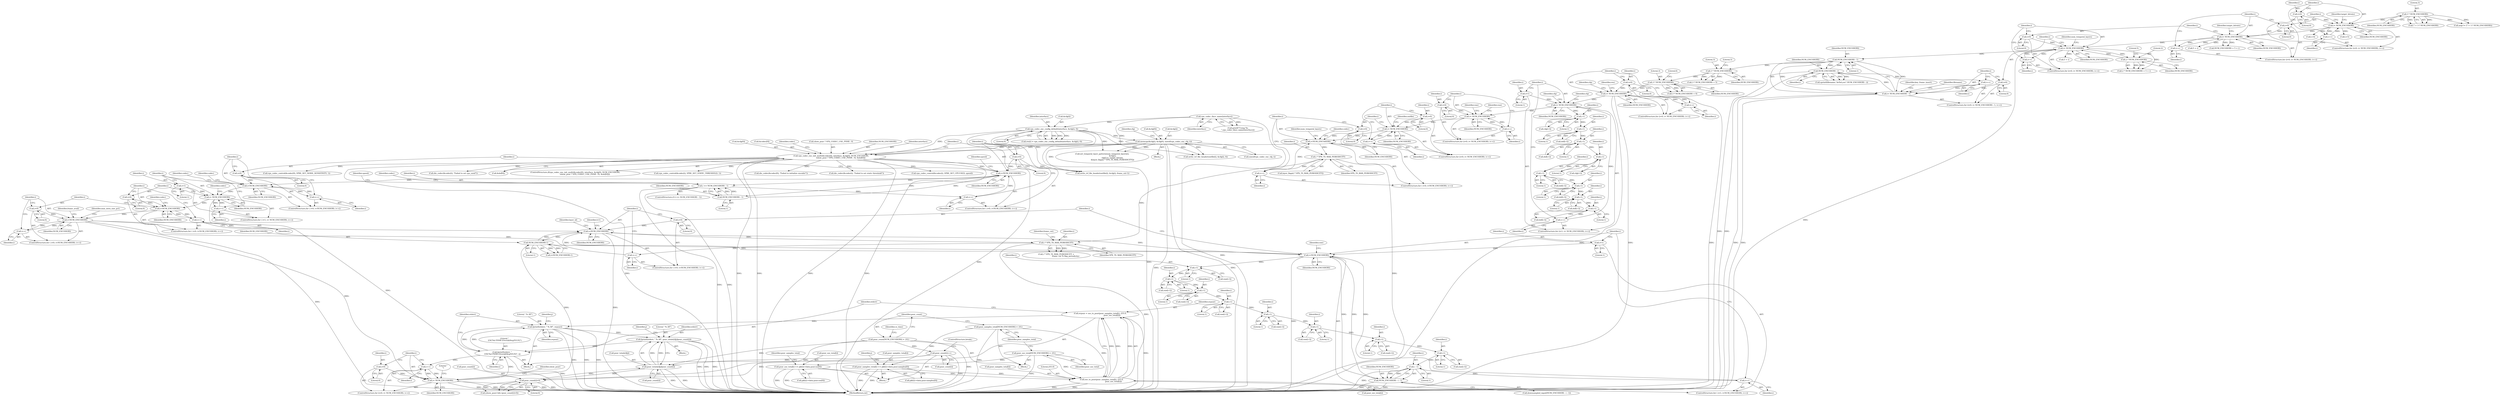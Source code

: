 digraph "0_Android_5a9753fca56f0eeb9f61e342b2fccffc364f9426_22@API" {
"1001655" [label="(Call,fprintf(stderr, \" %.3lf\", ovpsnr))"];
"1001651" [label="(Call,fprintf(stderr, \"\n ENC%d PSNR (Overall/Avg/Y/U/V)\", i))"];
"1001655" [label="(Call,fprintf(stderr, \" %.3lf\", ovpsnr))"];
"1001641" [label="(Call,ovpsnr = sse_to_psnr(psnr_samples_total[i], 255.0,\n                                        psnr_sse_total[i]))"];
"1001643" [label="(Call,sse_to_psnr(psnr_samples_total[i], 255.0,\n                                        psnr_sse_total[i]))"];
"1001533" [label="(Call,psnr_samples_total[i] += pkt[i]->data.psnr.samples[0])"];
"1000196" [label="(Call,psnr_samples_total[NUM_ENCODERS] = {0})"];
"1000193" [label="(Call,psnr_sse_total[NUM_ENCODERS] = {0})"];
"1001518" [label="(Call,psnr_sse_total[i] += pkt[i]->data.psnr.sse[0])"];
"1001669" [label="(Call,fprintf(stderr, \" %.3lf\", psnr_totals[i][j]/psnr_count[i]))"];
"1001672" [label="(Call,psnr_totals[i][j]/psnr_count[i])"];
"1001633" [label="(Call,psnr_count[i]>0)"];
"1001558" [label="(Call,psnr_count[i]++)"];
"1000201" [label="(Call,psnr_count[NUM_ENCODERS] = {0})"];
"1001624" [label="(Call,i< NUM_ENCODERS)"];
"1001621" [label="(Call,i=0)"];
"1001627" [label="(Call,i++)"];
"1001066" [label="(Call,i<NUM_ENCODERS)"];
"1001063" [label="(Call,i=0)"];
"1001069" [label="(Call,i++)"];
"1001042" [label="(Call,i<NUM_ENCODERS)"];
"1001039" [label="(Call,i=0)"];
"1001045" [label="(Call,i++)"];
"1001018" [label="(Call,i< NUM_ENCODERS)"];
"1001015" [label="(Call,i=1)"];
"1001021" [label="(Call,i++)"];
"1000980" [label="(Call,i<NUM_ENCODERS)"];
"1000983" [label="(Call,i++)"];
"1000977" [label="(Call,i=0)"];
"1000941" [label="(Call,i<NUM_ENCODERS)"];
"1000938" [label="(Call,i=0)"];
"1000944" [label="(Call,i++)"];
"1000953" [label="(Call,i == NUM_ENCODERS - 1)"];
"1000955" [label="(Call,NUM_ENCODERS - 1)"];
"1000912" [label="(Call,vpx_codec_enc_init_multi(&codec[0], interface, &cfg[0], NUM_ENCODERS,\n                                 (show_psnr ? VPX_CODEC_USE_PSNR : 0), &dsf[0]))"];
"1000238" [label="(Call,vpx_codec_iface_name(interface))"];
"1000474" [label="(Call,vpx_codec_enc_config_default(interface, &cfg[i], 0))"];
"1000643" [label="(Call,memcpy(&cfg[i], &cfg[0], sizeof(vpx_codec_enc_cfg_t)))"];
"1000886" [label="(Call,i<NUM_ENCODERS)"];
"1000883" [label="(Call,i=0)"];
"1000889" [label="(Call,i++)"];
"1000908" [label="(Call,i * VPX_TS_MAX_PERIODICITY)"];
"1000864" [label="(Call,i< NUM_ENCODERS)"];
"1000867" [label="(Call,i++)"];
"1000861" [label="(Call,i=0)"];
"1000803" [label="(Call,i< NUM_ENCODERS)"];
"1000806" [label="(Call,i++)"];
"1000800" [label="(Call,i=0)"];
"1000637" [label="(Call,i< NUM_ENCODERS)"];
"1000640" [label="(Call,i++)"];
"1000746" [label="(Call,i-1)"];
"1000731" [label="(Call,i-1)"];
"1000715" [label="(Call,i-1)"];
"1000707" [label="(Call,i-1)"];
"1000700" [label="(Call,i-1)"];
"1000687" [label="(Call,i-1)"];
"1000679" [label="(Call,i-1)"];
"1000672" [label="(Call,i-1)"];
"1000634" [label="(Call,i=1)"];
"1000464" [label="(Call,i< NUM_ENCODERS)"];
"1000467" [label="(Call,i++)"];
"1000461" [label="(Call,i=0)"];
"1000454" [label="(Call,3 * NUM_ENCODERS)"];
"1000442" [label="(Call,3 * NUM_ENCODERS)"];
"1000411" [label="(Call,NUM_ENCODERS - 1)"];
"1000368" [label="(Call,i< NUM_ENCODERS)"];
"1000365" [label="(Call,i=0)"];
"1000371" [label="(Call,i++)"];
"1000382" [label="(Call,2 * NUM_ENCODERS)"];
"1000344" [label="(Call,i< NUM_ENCODERS)"];
"1000347" [label="(Call,i++)"];
"1000341" [label="(Call,i=0)"];
"1000302" [label="(Call,i< NUM_ENCODERS)"];
"1000305" [label="(Call,i++)"];
"1000299" [label="(Call,i=0)"];
"1000228" [label="(Call,3 * NUM_ENCODERS)"];
"1000422" [label="(Call,NUM_ENCODERS - i)"];
"1000409" [label="(Call,i< NUM_ENCODERS - 1)"];
"1000406" [label="(Call,i=0)"];
"1000414" [label="(Call,i++)"];
"1001442" [label="(Call,NUM_ENCODERS-1)"];
"1001309" [label="(Call,i<NUM_ENCODERS)"];
"1001312" [label="(Call,i++)"];
"1001347" [label="(Call,i * VPX_TS_MAX_PERIODICITY)"];
"1001306" [label="(Call,i=0)"];
"1001137" [label="(Call,i<NUM_ENCODERS)"];
"1001134" [label="(Call,i=1)"];
"1001140" [label="(Call,i++)"];
"1001298" [label="(Call,i - 1)"];
"1001208" [label="(Call,i-1)"];
"1001201" [label="(Call,i-1)"];
"1001193" [label="(Call,i-1)"];
"1001184" [label="(Call,i-1)"];
"1001175" [label="(Call,i-1)"];
"1001166" [label="(Call,i-1)"];
"1001157" [label="(Call,i-1)"];
"1001148" [label="(Call,i-1)"];
"1001296" [label="(Call,NUM_ENCODERS - i - 1)"];
"1000981" [label="(Identifier,i)"];
"1000422" [label="(Call,NUM_ENCODERS - i)"];
"1000681" [label="(Literal,1)"];
"1000455" [label="(Literal,3)"];
"1001014" [label="(ControlStructure,for ( i=1; i< NUM_ENCODERS; i++))"];
"1000868" [label="(Identifier,i)"];
"1000688" [label="(Identifier,i)"];
"1001658" [label="(Identifier,ovpsnr)"];
"1001167" [label="(Identifier,i)"];
"1001522" [label="(Call,pkt[i]->data.psnr.sse[0])"];
"1000746" [label="(Call,i-1)"];
"1001627" [label="(Call,i++)"];
"1000642" [label="(Block,)"];
"1001039" [label="(Call,i=0)"];
"1001155" [label="(Call,raw[i-1])"];
"1000867" [label="(Call,i++)"];
"1001195" [label="(Literal,1)"];
"1000917" [label="(Identifier,interface)"];
"1001146" [label="(Call,raw[i-1])"];
"1000462" [label="(Identifier,i)"];
"1001105" [label="(Identifier,frame_avail)"];
"1001655" [label="(Call,fprintf(stderr, \" %.3lf\", ovpsnr))"];
"1000862" [label="(Identifier,i)"];
"1001731" [label="(MethodReturn,int)"];
"1000376" [label="(Identifier,num_temporal_layers)"];
"1000464" [label="(Call,i< NUM_ENCODERS)"];
"1001208" [label="(Call,i-1)"];
"1000415" [label="(Identifier,i)"];
"1001535" [label="(Identifier,psnr_samples_total)"];
"1000713" [label="(Call,dsf[i-1])"];
"1000888" [label="(Identifier,NUM_ENCODERS)"];
"1001444" [label="(Literal,1)"];
"1001069" [label="(Call,i++)"];
"1000687" [label="(Call,i-1)"];
"1001312" [label="(Call,i++)"];
"1001166" [label="(Call,i-1)"];
"1001028" [label="(Identifier,codec)"];
"1001138" [label="(Identifier,i)"];
"1000944" [label="(Call,i++)"];
"1000983" [label="(Call,i++)"];
"1000918" [label="(Call,&cfg[0])"];
"1000369" [label="(Identifier,i)"];
"1001148" [label="(Call,i-1)"];
"1001389" [label="(Identifier,tv1)"];
"1000931" [label="(Call,die_codec(&codec[0], \"Failed to initialize encoder\"))"];
"1000301" [label="(Literal,0)"];
"1000913" [label="(Call,&codec[0])"];
"1001074" [label="(Identifier,max_intra_size_pct)"];
"1001670" [label="(Identifier,stderr)"];
"1001016" [label="(Identifier,i)"];
"1000984" [label="(Identifier,i)"];
"1000715" [label="(Call,i-1)"];
"1001644" [label="(Call,psnr_samples_total[i])"];
"1000886" [label="(Call,i<NUM_ENCODERS)"];
"1001185" [label="(Identifier,i)"];
"1000411" [label="(Call,NUM_ENCODERS - 1)"];
"1000340" [label="(ControlStructure,for (i=0; i< NUM_ENCODERS; i++))"];
"1000638" [label="(Identifier,i)"];
"1000419" [label="(Call,sprintf(filename,\"ds%d.yuv\",NUM_ENCODERS - i))"];
"1001625" [label="(Identifier,i)"];
"1000639" [label="(Identifier,NUM_ENCODERS)"];
"1000731" [label="(Call,i-1)"];
"1000454" [label="(Call,3 * NUM_ENCODERS)"];
"1000802" [label="(Literal,0)"];
"1001062" [label="(ControlStructure,for ( i=0; i<NUM_ENCODERS; i++))"];
"1001673" [label="(Call,psnr_totals[i][j])"];
"1000197" [label="(Identifier,psnr_samples_total)"];
"1000474" [label="(Call,vpx_codec_enc_config_default(interface, &cfg[i], 0))"];
"1000937" [label="(ControlStructure,for ( i=0; i<NUM_ENCODERS; i++))"];
"1001305" [label="(ControlStructure,for ( i=0; i<NUM_ENCODERS; i++))"];
"1000942" [label="(Identifier,i)"];
"1000994" [label="(Call,die_codec(&codec[i], \"Failed to set static threshold\"))"];
"1000635" [label="(Identifier,i)"];
"1000230" [label="(Identifier,NUM_ENCODERS)"];
"1000689" [label="(Literal,1)"];
"1000637" [label="(Call,i< NUM_ENCODERS)"];
"1000865" [label="(Identifier,i)"];
"1001672" [label="(Call,psnr_totals[i][j]/psnr_count[i])"];
"1000359" [label="(Call,5 + i)"];
"1001562" [label="(ControlStructure,break;)"];
"1000453" [label="(Call,3 * NUM_ENCODERS + 6)"];
"1001300" [label="(Literal,1)"];
"1001313" [label="(Identifier,i)"];
"1000990" [label="(Identifier,codec)"];
"1000890" [label="(Identifier,i)"];
"1000804" [label="(Identifier,i)"];
"1001654" [label="(Identifier,i)"];
"1000949" [label="(Identifier,speed)"];
"1000196" [label="(Call,psnr_samples_total[NUM_ENCODERS] = {0})"];
"1000801" [label="(Identifier,i)"];
"1001019" [label="(Identifier,i)"];
"1000193" [label="(Call,psnr_sse_total[NUM_ENCODERS] = {0})"];
"1001631" [label="(Call,(show_psnr) && (psnr_count[i]>0))"];
"1001164" [label="(Call,raw[i-1])"];
"1000413" [label="(Literal,1)"];
"1000894" [label="(Identifier,num_temporal_layers)"];
"1000882" [label="(ControlStructure,for ( i=0; i<NUM_ENCODERS; i++))"];
"1001632" [label="(Identifier,show_psnr)"];
"1001712" [label="(Call,write_ivf_file_header(outfile[i], &cfg[i], frame_cnt-1))"];
"1001173" [label="(Call,raw[i-1])"];
"1001175" [label="(Call,i-1)"];
"1000383" [label="(Literal,2)"];
"1001668" [label="(Block,)"];
"1001307" [label="(Identifier,i)"];
"1000298" [label="(ControlStructure,for (i=0; i< NUM_ENCODERS; i++))"];
"1000224" [label="(Call,argc!= (7 + 3 * NUM_ENCODERS))"];
"1001150" [label="(Literal,1)"];
"1000963" [label="(Call,vpx_codec_control(&codec[i], VP8E_SET_CPUUSED, speed))"];
"1000648" [label="(Call,&cfg[0])"];
"1000955" [label="(Call,NUM_ENCODERS - 1)"];
"1000698" [label="(Call,cfg[i-1])"];
"1001349" [label="(Identifier,VPX_TS_MAX_PERIODICITY)"];
"1001068" [label="(Identifier,NUM_ENCODERS)"];
"1001516" [label="(Block,)"];
"1000385" [label="(Call,5 + i)"];
"1001184" [label="(Call,i-1)"];
"1000705" [label="(Call,dsf[i-1])"];
"1000806" [label="(Call,i++)"];
"1000864" [label="(Call,i< NUM_ENCODERS)"];
"1000701" [label="(Identifier,i)"];
"1000640" [label="(Call,i++)"];
"1000467" [label="(Call,i++)"];
"1000407" [label="(Identifier,i)"];
"1000685" [label="(Call,dsf[i-1])"];
"1000873" [label="(Call,write_ivf_file_header(outfile[i], &cfg[i], 0))"];
"1000680" [label="(Identifier,i)"];
"1000889" [label="(Call,i++)"];
"1001641" [label="(Call,ovpsnr = sse_to_psnr(psnr_samples_total[i], 255.0,\n                                        psnr_sse_total[i]))"];
"1000149" [label="(Block,)"];
"1000470" [label="(Call,res[i] = vpx_codec_enc_config_default(interface, &cfg[i], 0))"];
"1000807" [label="(Identifier,i)"];
"1000468" [label="(Identifier,i)"];
"1001348" [label="(Identifier,i)"];
"1001669" [label="(Call,fprintf(stderr, \" %.3lf\", psnr_totals[i][j]/psnr_count[i]))"];
"1001310" [label="(Identifier,i)"];
"1000329" [label="(Call,i+5)"];
"1001202" [label="(Identifier,i)"];
"1001626" [label="(Identifier,NUM_ENCODERS)"];
"1001667" [label="(Identifier,j)"];
"1001045" [label="(Call,i++)"];
"1000748" [label="(Literal,1)"];
"1000732" [label="(Identifier,i)"];
"1001067" [label="(Identifier,i)"];
"1001656" [label="(Identifier,stderr)"];
"1001628" [label="(Identifier,i)"];
"1000636" [label="(Literal,1)"];
"1000866" [label="(Identifier,NUM_ENCODERS)"];
"1000239" [label="(Identifier,interface)"];
"1000305" [label="(Call,i++)"];
"1000941" [label="(Call,i<NUM_ENCODERS)"];
"1000679" [label="(Call,i-1)"];
"1000644" [label="(Call,&cfg[i])"];
"1000236" [label="(Call,printf(\"Using %s\n\",vpx_codec_iface_name(interface)))"];
"1000673" [label="(Identifier,i)"];
"1001159" [label="(Literal,1)"];
"1001001" [label="(Call,vpx_codec_control(&codec[0], VP8E_SET_NOISE_SENSITIVITY, 1))"];
"1001149" [label="(Identifier,i)"];
"1000364" [label="(ControlStructure,for (i=0; i< NUM_ENCODERS; i++))"];
"1000357" [label="(Call,NUM_ENCODERS + 5 + i)"];
"1001637" [label="(Literal,0)"];
"1000979" [label="(Literal,0)"];
"1001651" [label="(Call,fprintf(stderr, \"\n ENC%d PSNR (Overall/Avg/Y/U/V)\", i))"];
"1000939" [label="(Identifier,i)"];
"1000480" [label="(Literal,0)"];
"1001558" [label="(Call,psnr_count[i]++)"];
"1000371" [label="(Call,i++)"];
"1000381" [label="(Call,2 * NUM_ENCODERS + 5 + i)"];
"1000228" [label="(Call,3 * NUM_ENCODERS)"];
"1000205" [label="(Identifier,cx_time)"];
"1000934" [label="(Identifier,codec)"];
"1001622" [label="(Identifier,i)"];
"1000463" [label="(Literal,0)"];
"1001004" [label="(Identifier,codec)"];
"1001046" [label="(Identifier,i)"];
"1001177" [label="(Literal,1)"];
"1000441" [label="(Call,3 * NUM_ENCODERS + 5)"];
"1000306" [label="(Identifier,i)"];
"1000860" [label="(ControlStructure,for (i=0; i< NUM_ENCODERS; i++))"];
"1000943" [label="(Identifier,NUM_ENCODERS)"];
"1001191" [label="(Call,raw[i-1])"];
"1001623" [label="(Literal,0)"];
"1000300" [label="(Identifier,i)"];
"1000343" [label="(Literal,0)"];
"1000952" [label="(ControlStructure,if (i == NUM_ENCODERS - 1))"];
"1000915" [label="(Identifier,codec)"];
"1000366" [label="(Identifier,i)"];
"1000465" [label="(Identifier,i)"];
"1000408" [label="(Literal,0)"];
"1001018" [label="(Call,i< NUM_ENCODERS)"];
"1000342" [label="(Identifier,i)"];
"1000444" [label="(Identifier,NUM_ENCODERS)"];
"1000717" [label="(Literal,1)"];
"1000643" [label="(Call,memcpy(&cfg[i], &cfg[0], sizeof(vpx_codec_enc_cfg_t)))"];
"1000367" [label="(Literal,0)"];
"1000476" [label="(Call,&cfg[i])"];
"1001638" [label="(Block,)"];
"1000956" [label="(Identifier,NUM_ENCODERS)"];
"1000406" [label="(Call,i=0)"];
"1000652" [label="(Call,sizeof(vpx_codec_enc_cfg_t))"];
"1000442" [label="(Call,3 * NUM_ENCODERS)"];
"1000384" [label="(Identifier,NUM_ENCODERS)"];
"1000885" [label="(Literal,0)"];
"1000497" [label="(Identifier,cfg)"];
"1000813" [label="(Identifier,raw)"];
"1000976" [label="(ControlStructure,for ( i=0; i<NUM_ENCODERS; i++))"];
"1001643" [label="(Call,sse_to_psnr(psnr_samples_total[i], 255.0,\n                                        psnr_sse_total[i]))"];
"1001044" [label="(Identifier,NUM_ENCODERS)"];
"1001346" [label="(Call,i * VPX_TS_MAX_PERIODICITY +\n                                frame_cnt % flag_periodicity)"];
"1000716" [label="(Identifier,i)"];
"1000970" [label="(Call,die_codec(&codec[i], \"Failed to set cpu_used\"))"];
"1001140" [label="(Call,i++)"];
"1000729" [label="(Call,dsf[i-1])"];
"1000953" [label="(Call,i == NUM_ENCODERS - 1)"];
"1000892" [label="(Call,set_temporal_layer_pattern(num_temporal_layers[i],\n                                   &cfg[i],\n                                   cfg[i].rc_target_bitrate,\n                                   &layer_flags[i * VPX_TS_MAX_PERIODICITY]))"];
"1001043" [label="(Identifier,i)"];
"1001440" [label="(Call,i=NUM_ENCODERS-1)"];
"1000909" [label="(Identifier,i)"];
"1000674" [label="(Literal,1)"];
"1000927" [label="(Call,&dsf[0])"];
"1001533" [label="(Call,psnr_samples_total[i] += pkt[i]->data.psnr.samples[0])"];
"1001041" [label="(Literal,0)"];
"1000908" [label="(Call,i * VPX_TS_MAX_PERIODICITY)"];
"1001299" [label="(Identifier,i)"];
"1000677" [label="(Call,dsf[i-1])"];
"1001210" [label="(Literal,1)"];
"1000800" [label="(Call,i=0)"];
"1001648" [label="(Call,psnr_sse_total[i])"];
"1001066" [label="(Call,i<NUM_ENCODERS)"];
"1001653" [label="(Literal,\"\n ENC%d PSNR (Overall/Avg/Y/U/V)\")"];
"1000443" [label="(Literal,3)"];
"1001042" [label="(Call,i<NUM_ENCODERS)"];
"1000372" [label="(Identifier,i)"];
"1000304" [label="(Identifier,NUM_ENCODERS)"];
"1001624" [label="(Call,i< NUM_ENCODERS)"];
"1001038" [label="(ControlStructure,for ( i=0; i<NUM_ENCODERS; i++))"];
"1000708" [label="(Identifier,i)"];
"1000311" [label="(Identifier,target_bitrate)"];
"1001351" [label="(Identifier,frame_cnt)"];
"1001442" [label="(Call,NUM_ENCODERS-1)"];
"1001186" [label="(Literal,1)"];
"1001316" [label="(Identifier,layer_id)"];
"1001015" [label="(Call,i=1)"];
"1000978" [label="(Identifier,i)"];
"1000945" [label="(Identifier,i)"];
"1000348" [label="(Identifier,i)"];
"1001550" [label="(Identifier,j)"];
"1001311" [label="(Identifier,NUM_ENCODERS)"];
"1000700" [label="(Call,i-1)"];
"1000437" [label="(Identifier,key_frame_insert)"];
"1001297" [label="(Identifier,NUM_ENCODERS)"];
"1000980" [label="(Call,i<NUM_ENCODERS)"];
"1000906" [label="(Call,layer_flags[i * VPX_TS_MAX_PERIODICITY])"];
"1000370" [label="(Identifier,NUM_ENCODERS)"];
"1001022" [label="(Identifier,i)"];
"1000347" [label="(Call,i++)"];
"1000303" [label="(Identifier,i)"];
"1000445" [label="(Literal,5)"];
"1000337" [label="(Call,i+4)"];
"1000386" [label="(Literal,5)"];
"1001136" [label="(Literal,1)"];
"1001642" [label="(Identifier,ovpsnr)"];
"1000229" [label="(Literal,3)"];
"1001308" [label="(Literal,0)"];
"1001176" [label="(Identifier,i)"];
"1001139" [label="(Identifier,NUM_ENCODERS)"];
"1001137" [label="(Call,i<NUM_ENCODERS)"];
"1000887" [label="(Identifier,i)"];
"1000423" [label="(Identifier,NUM_ENCODERS)"];
"1001133" [label="(ControlStructure,for ( i=1; i<NUM_ENCODERS; i++))"];
"1000799" [label="(ControlStructure,for (i=0; i< NUM_ENCODERS; i++))"];
"1001621" [label="(Call,i=0)"];
"1001657" [label="(Literal,\" %.3lf\")"];
"1000424" [label="(Identifier,i)"];
"1000805" [label="(Identifier,NUM_ENCODERS)"];
"1000911" [label="(ControlStructure,if(vpx_codec_enc_init_multi(&codec[0], interface, &cfg[0], NUM_ENCODERS,\n                                 (show_psnr ? VPX_CODEC_USE_PSNR : 0), &dsf[0])))"];
"1001296" [label="(Call,NUM_ENCODERS - i - 1)"];
"1000844" [label="(Identifier,raw)"];
"1000226" [label="(Call,7 + 3 * NUM_ENCODERS)"];
"1001209" [label="(Identifier,i)"];
"1001021" [label="(Call,i++)"];
"1001203" [label="(Literal,1)"];
"1001017" [label="(Literal,1)"];
"1000641" [label="(Identifier,i)"];
"1000884" [label="(Identifier,i)"];
"1000670" [label="(Call,cfg[i-1])"];
"1001135" [label="(Identifier,i)"];
"1001201" [label="(Call,i-1)"];
"1000646" [label="(Identifier,cfg)"];
"1000341" [label="(Call,i=0)"];
"1001518" [label="(Call,psnr_sse_total[i] += pkt[i]->data.psnr.sse[0])"];
"1001633" [label="(Call,psnr_count[i]>0)"];
"1001678" [label="(Call,psnr_count[i])"];
"1001559" [label="(Call,psnr_count[i])"];
"1000977" [label="(Call,i=0)"];
"1000475" [label="(Identifier,interface)"];
"1000352" [label="(Identifier,target_bitrate)"];
"1000302" [label="(Call,i< NUM_ENCODERS)"];
"1000923" [label="(Call,show_psnr ? VPX_CODEC_USE_PSNR : 0)"];
"1000299" [label="(Call,i=0)"];
"1001157" [label="(Call,i-1)"];
"1000633" [label="(ControlStructure,for (i=1; i< NUM_ENCODERS; i++))"];
"1000365" [label="(Call,i=0)"];
"1001168" [label="(Literal,1)"];
"1001298" [label="(Call,i - 1)"];
"1000405" [label="(ControlStructure,for (i=0; i< NUM_ENCODERS - 1; i++))"];
"1000368" [label="(Call,i< NUM_ENCODERS)"];
"1000883" [label="(Call,i=0)"];
"1000910" [label="(Identifier,VPX_TS_MAX_PERIODICITY)"];
"1000709" [label="(Literal,1)"];
"1000414" [label="(Call,i++)"];
"1001065" [label="(Literal,0)"];
"1000957" [label="(Literal,1)"];
"1001728" [label="(Literal,\"\n\")"];
"1000201" [label="(Call,psnr_count[NUM_ENCODERS] = {0})"];
"1000672" [label="(Call,i-1)"];
"1001064" [label="(Identifier,i)"];
"1001661" [label="(Identifier,j)"];
"1001070" [label="(Identifier,i)"];
"1001537" [label="(Call,pkt[i]->data.psnr.samples[0])"];
"1001634" [label="(Call,psnr_count[i])"];
"1000346" [label="(Identifier,NUM_ENCODERS)"];
"1000202" [label="(Identifier,psnr_count)"];
"1000409" [label="(Call,i< NUM_ENCODERS - 1)"];
"1000863" [label="(Literal,0)"];
"1000345" [label="(Identifier,i)"];
"1001158" [label="(Identifier,i)"];
"1000982" [label="(Identifier,NUM_ENCODERS)"];
"1000707" [label="(Call,i-1)"];
"1000382" [label="(Call,2 * NUM_ENCODERS)"];
"1001309" [label="(Call,i<NUM_ENCODERS)"];
"1000940" [label="(Literal,0)"];
"1001671" [label="(Literal,\" %.3lf\")"];
"1001040" [label="(Identifier,i)"];
"1000912" [label="(Call,vpx_codec_enc_init_multi(&codec[0], interface, &cfg[0], NUM_ENCODERS,\n                                 (show_psnr ? VPX_CODEC_USE_PSNR : 0), &dsf[0]))"];
"1000861" [label="(Call,i=0)"];
"1000420" [label="(Identifier,filename)"];
"1000456" [label="(Identifier,NUM_ENCODERS)"];
"1001020" [label="(Identifier,NUM_ENCODERS)"];
"1000959" [label="(Identifier,speed)"];
"1001134" [label="(Call,i=1)"];
"1000634" [label="(Call,i=1)"];
"1000966" [label="(Identifier,codec)"];
"1000781" [label="(Identifier,cfg)"];
"1001306" [label="(Call,i=0)"];
"1001620" [label="(ControlStructure,for (i=0; i< NUM_ENCODERS; i++))"];
"1001194" [label="(Identifier,i)"];
"1001182" [label="(Call,raw[i-1])"];
"1000954" [label="(Identifier,i)"];
"1000457" [label="(Literal,6)"];
"1000987" [label="(Call,vpx_codec_control(&codec[i], VP8E_SET_STATIC_THRESHOLD, 1))"];
"1000938" [label="(Call,i=0)"];
"1001206" [label="(Call,raw[i-1])"];
"1000460" [label="(ControlStructure,for (i=0; i< NUM_ENCODERS; i++))"];
"1001199" [label="(Call,raw[i-1])"];
"1001347" [label="(Call,i * VPX_TS_MAX_PERIODICITY)"];
"1000472" [label="(Identifier,res)"];
"1000410" [label="(Identifier,i)"];
"1000461" [label="(Call,i=0)"];
"1001294" [label="(Call,downsampled_input[NUM_ENCODERS - i - 1])"];
"1001647" [label="(Literal,255.0)"];
"1000803" [label="(Call,i< NUM_ENCODERS)"];
"1000194" [label="(Identifier,psnr_sse_total)"];
"1001443" [label="(Identifier,NUM_ENCODERS)"];
"1001519" [label="(Call,psnr_sse_total[i])"];
"1001147" [label="(Identifier,raw)"];
"1001652" [label="(Identifier,stderr)"];
"1000344" [label="(Call,i< NUM_ENCODERS)"];
"1000466" [label="(Identifier,NUM_ENCODERS)"];
"1001063" [label="(Call,i=0)"];
"1001534" [label="(Call,psnr_samples_total[i])"];
"1000922" [label="(Identifier,NUM_ENCODERS)"];
"1000412" [label="(Identifier,NUM_ENCODERS)"];
"1000871" [label="(Identifier,outfile)"];
"1000744" [label="(Call,dsf[i-1])"];
"1000747" [label="(Identifier,i)"];
"1000702" [label="(Literal,1)"];
"1001141" [label="(Identifier,i)"];
"1000238" [label="(Call,vpx_codec_iface_name(interface))"];
"1000733" [label="(Literal,1)"];
"1001052" [label="(Identifier,codec)"];
"1000657" [label="(Identifier,cfg)"];
"1001193" [label="(Call,i-1)"];
"1001655" -> "1001638"  [label="AST: "];
"1001655" -> "1001658"  [label="CFG: "];
"1001656" -> "1001655"  [label="AST: "];
"1001657" -> "1001655"  [label="AST: "];
"1001658" -> "1001655"  [label="AST: "];
"1001661" -> "1001655"  [label="CFG: "];
"1001655" -> "1001731"  [label="DDG: "];
"1001655" -> "1001731"  [label="DDG: "];
"1001655" -> "1001731"  [label="DDG: "];
"1001655" -> "1001651"  [label="DDG: "];
"1001651" -> "1001655"  [label="DDG: "];
"1001641" -> "1001655"  [label="DDG: "];
"1001655" -> "1001669"  [label="DDG: "];
"1001651" -> "1001638"  [label="AST: "];
"1001651" -> "1001654"  [label="CFG: "];
"1001652" -> "1001651"  [label="AST: "];
"1001653" -> "1001651"  [label="AST: "];
"1001654" -> "1001651"  [label="AST: "];
"1001656" -> "1001651"  [label="CFG: "];
"1001651" -> "1001731"  [label="DDG: "];
"1001651" -> "1001627"  [label="DDG: "];
"1001669" -> "1001651"  [label="DDG: "];
"1001624" -> "1001651"  [label="DDG: "];
"1001641" -> "1001638"  [label="AST: "];
"1001641" -> "1001643"  [label="CFG: "];
"1001642" -> "1001641"  [label="AST: "];
"1001643" -> "1001641"  [label="AST: "];
"1001652" -> "1001641"  [label="CFG: "];
"1001641" -> "1001731"  [label="DDG: "];
"1001643" -> "1001641"  [label="DDG: "];
"1001643" -> "1001641"  [label="DDG: "];
"1001643" -> "1001641"  [label="DDG: "];
"1001643" -> "1001648"  [label="CFG: "];
"1001644" -> "1001643"  [label="AST: "];
"1001647" -> "1001643"  [label="AST: "];
"1001648" -> "1001643"  [label="AST: "];
"1001643" -> "1001731"  [label="DDG: "];
"1001643" -> "1001731"  [label="DDG: "];
"1001533" -> "1001643"  [label="DDG: "];
"1000196" -> "1001643"  [label="DDG: "];
"1000193" -> "1001643"  [label="DDG: "];
"1001518" -> "1001643"  [label="DDG: "];
"1001533" -> "1001516"  [label="AST: "];
"1001533" -> "1001537"  [label="CFG: "];
"1001534" -> "1001533"  [label="AST: "];
"1001537" -> "1001533"  [label="AST: "];
"1001550" -> "1001533"  [label="CFG: "];
"1001533" -> "1001731"  [label="DDG: "];
"1001533" -> "1001731"  [label="DDG: "];
"1000196" -> "1001533"  [label="DDG: "];
"1000196" -> "1000149"  [label="AST: "];
"1000196" -> "1000197"  [label="CFG: "];
"1000197" -> "1000196"  [label="AST: "];
"1000202" -> "1000196"  [label="CFG: "];
"1000196" -> "1001731"  [label="DDG: "];
"1000193" -> "1000149"  [label="AST: "];
"1000193" -> "1000194"  [label="CFG: "];
"1000194" -> "1000193"  [label="AST: "];
"1000197" -> "1000193"  [label="CFG: "];
"1000193" -> "1001731"  [label="DDG: "];
"1000193" -> "1001518"  [label="DDG: "];
"1001518" -> "1001516"  [label="AST: "];
"1001518" -> "1001522"  [label="CFG: "];
"1001519" -> "1001518"  [label="AST: "];
"1001522" -> "1001518"  [label="AST: "];
"1001535" -> "1001518"  [label="CFG: "];
"1001518" -> "1001731"  [label="DDG: "];
"1001518" -> "1001731"  [label="DDG: "];
"1001669" -> "1001668"  [label="AST: "];
"1001669" -> "1001672"  [label="CFG: "];
"1001670" -> "1001669"  [label="AST: "];
"1001671" -> "1001669"  [label="AST: "];
"1001672" -> "1001669"  [label="AST: "];
"1001667" -> "1001669"  [label="CFG: "];
"1001669" -> "1001731"  [label="DDG: "];
"1001669" -> "1001731"  [label="DDG: "];
"1001669" -> "1001731"  [label="DDG: "];
"1001672" -> "1001669"  [label="DDG: "];
"1001672" -> "1001669"  [label="DDG: "];
"1001672" -> "1001678"  [label="CFG: "];
"1001673" -> "1001672"  [label="AST: "];
"1001678" -> "1001672"  [label="AST: "];
"1001672" -> "1001731"  [label="DDG: "];
"1001672" -> "1001731"  [label="DDG: "];
"1001672" -> "1001633"  [label="DDG: "];
"1001633" -> "1001672"  [label="DDG: "];
"1001558" -> "1001672"  [label="DDG: "];
"1000201" -> "1001672"  [label="DDG: "];
"1001633" -> "1001631"  [label="AST: "];
"1001633" -> "1001637"  [label="CFG: "];
"1001634" -> "1001633"  [label="AST: "];
"1001637" -> "1001633"  [label="AST: "];
"1001631" -> "1001633"  [label="CFG: "];
"1001633" -> "1001731"  [label="DDG: "];
"1001633" -> "1001631"  [label="DDG: "];
"1001633" -> "1001631"  [label="DDG: "];
"1001558" -> "1001633"  [label="DDG: "];
"1000201" -> "1001633"  [label="DDG: "];
"1001558" -> "1001516"  [label="AST: "];
"1001558" -> "1001559"  [label="CFG: "];
"1001559" -> "1001558"  [label="AST: "];
"1001562" -> "1001558"  [label="CFG: "];
"1001558" -> "1001731"  [label="DDG: "];
"1000201" -> "1001558"  [label="DDG: "];
"1000201" -> "1000149"  [label="AST: "];
"1000201" -> "1000202"  [label="CFG: "];
"1000202" -> "1000201"  [label="AST: "];
"1000205" -> "1000201"  [label="CFG: "];
"1000201" -> "1001731"  [label="DDG: "];
"1001624" -> "1001620"  [label="AST: "];
"1001624" -> "1001626"  [label="CFG: "];
"1001625" -> "1001624"  [label="AST: "];
"1001626" -> "1001624"  [label="AST: "];
"1001632" -> "1001624"  [label="CFG: "];
"1001728" -> "1001624"  [label="CFG: "];
"1001624" -> "1001731"  [label="DDG: "];
"1001624" -> "1001731"  [label="DDG: "];
"1001624" -> "1001731"  [label="DDG: "];
"1001621" -> "1001624"  [label="DDG: "];
"1001627" -> "1001624"  [label="DDG: "];
"1001066" -> "1001624"  [label="DDG: "];
"1001442" -> "1001624"  [label="DDG: "];
"1001624" -> "1001627"  [label="DDG: "];
"1001621" -> "1001620"  [label="AST: "];
"1001621" -> "1001623"  [label="CFG: "];
"1001622" -> "1001621"  [label="AST: "];
"1001623" -> "1001621"  [label="AST: "];
"1001625" -> "1001621"  [label="CFG: "];
"1001627" -> "1001620"  [label="AST: "];
"1001627" -> "1001628"  [label="CFG: "];
"1001628" -> "1001627"  [label="AST: "];
"1001625" -> "1001627"  [label="CFG: "];
"1001066" -> "1001062"  [label="AST: "];
"1001066" -> "1001068"  [label="CFG: "];
"1001067" -> "1001066"  [label="AST: "];
"1001068" -> "1001066"  [label="AST: "];
"1001074" -> "1001066"  [label="CFG: "];
"1001105" -> "1001066"  [label="CFG: "];
"1001066" -> "1001731"  [label="DDG: "];
"1001063" -> "1001066"  [label="DDG: "];
"1001069" -> "1001066"  [label="DDG: "];
"1001042" -> "1001066"  [label="DDG: "];
"1001066" -> "1001069"  [label="DDG: "];
"1001066" -> "1001137"  [label="DDG: "];
"1001066" -> "1001309"  [label="DDG: "];
"1001063" -> "1001062"  [label="AST: "];
"1001063" -> "1001065"  [label="CFG: "];
"1001064" -> "1001063"  [label="AST: "];
"1001065" -> "1001063"  [label="AST: "];
"1001067" -> "1001063"  [label="CFG: "];
"1001069" -> "1001062"  [label="AST: "];
"1001069" -> "1001070"  [label="CFG: "];
"1001070" -> "1001069"  [label="AST: "];
"1001067" -> "1001069"  [label="CFG: "];
"1001042" -> "1001038"  [label="AST: "];
"1001042" -> "1001044"  [label="CFG: "];
"1001043" -> "1001042"  [label="AST: "];
"1001044" -> "1001042"  [label="AST: "];
"1001052" -> "1001042"  [label="CFG: "];
"1001064" -> "1001042"  [label="CFG: "];
"1001039" -> "1001042"  [label="DDG: "];
"1001045" -> "1001042"  [label="DDG: "];
"1001018" -> "1001042"  [label="DDG: "];
"1001042" -> "1001045"  [label="DDG: "];
"1001039" -> "1001038"  [label="AST: "];
"1001039" -> "1001041"  [label="CFG: "];
"1001040" -> "1001039"  [label="AST: "];
"1001041" -> "1001039"  [label="AST: "];
"1001043" -> "1001039"  [label="CFG: "];
"1001045" -> "1001038"  [label="AST: "];
"1001045" -> "1001046"  [label="CFG: "];
"1001046" -> "1001045"  [label="AST: "];
"1001043" -> "1001045"  [label="CFG: "];
"1001018" -> "1001014"  [label="AST: "];
"1001018" -> "1001020"  [label="CFG: "];
"1001019" -> "1001018"  [label="AST: "];
"1001020" -> "1001018"  [label="AST: "];
"1001028" -> "1001018"  [label="CFG: "];
"1001040" -> "1001018"  [label="CFG: "];
"1001018" -> "1001731"  [label="DDG: "];
"1001015" -> "1001018"  [label="DDG: "];
"1001021" -> "1001018"  [label="DDG: "];
"1000980" -> "1001018"  [label="DDG: "];
"1001018" -> "1001021"  [label="DDG: "];
"1001015" -> "1001014"  [label="AST: "];
"1001015" -> "1001017"  [label="CFG: "];
"1001016" -> "1001015"  [label="AST: "];
"1001017" -> "1001015"  [label="AST: "];
"1001019" -> "1001015"  [label="CFG: "];
"1001021" -> "1001014"  [label="AST: "];
"1001021" -> "1001022"  [label="CFG: "];
"1001022" -> "1001021"  [label="AST: "];
"1001019" -> "1001021"  [label="CFG: "];
"1000980" -> "1000976"  [label="AST: "];
"1000980" -> "1000982"  [label="CFG: "];
"1000981" -> "1000980"  [label="AST: "];
"1000982" -> "1000980"  [label="AST: "];
"1000990" -> "1000980"  [label="CFG: "];
"1001004" -> "1000980"  [label="CFG: "];
"1000983" -> "1000980"  [label="DDG: "];
"1000977" -> "1000980"  [label="DDG: "];
"1000941" -> "1000980"  [label="DDG: "];
"1000980" -> "1000983"  [label="DDG: "];
"1000983" -> "1000976"  [label="AST: "];
"1000983" -> "1000984"  [label="CFG: "];
"1000984" -> "1000983"  [label="AST: "];
"1000981" -> "1000983"  [label="CFG: "];
"1000977" -> "1000976"  [label="AST: "];
"1000977" -> "1000979"  [label="CFG: "];
"1000978" -> "1000977"  [label="AST: "];
"1000979" -> "1000977"  [label="AST: "];
"1000981" -> "1000977"  [label="CFG: "];
"1000941" -> "1000937"  [label="AST: "];
"1000941" -> "1000943"  [label="CFG: "];
"1000942" -> "1000941"  [label="AST: "];
"1000943" -> "1000941"  [label="AST: "];
"1000949" -> "1000941"  [label="CFG: "];
"1000978" -> "1000941"  [label="CFG: "];
"1000938" -> "1000941"  [label="DDG: "];
"1000944" -> "1000941"  [label="DDG: "];
"1000955" -> "1000941"  [label="DDG: "];
"1000912" -> "1000941"  [label="DDG: "];
"1000941" -> "1000953"  [label="DDG: "];
"1000941" -> "1000955"  [label="DDG: "];
"1000938" -> "1000937"  [label="AST: "];
"1000938" -> "1000940"  [label="CFG: "];
"1000939" -> "1000938"  [label="AST: "];
"1000940" -> "1000938"  [label="AST: "];
"1000942" -> "1000938"  [label="CFG: "];
"1000944" -> "1000937"  [label="AST: "];
"1000944" -> "1000945"  [label="CFG: "];
"1000945" -> "1000944"  [label="AST: "];
"1000942" -> "1000944"  [label="CFG: "];
"1000953" -> "1000944"  [label="DDG: "];
"1000953" -> "1000952"  [label="AST: "];
"1000953" -> "1000955"  [label="CFG: "];
"1000954" -> "1000953"  [label="AST: "];
"1000955" -> "1000953"  [label="AST: "];
"1000959" -> "1000953"  [label="CFG: "];
"1000966" -> "1000953"  [label="CFG: "];
"1000953" -> "1001731"  [label="DDG: "];
"1000953" -> "1001731"  [label="DDG: "];
"1000955" -> "1000953"  [label="DDG: "];
"1000955" -> "1000953"  [label="DDG: "];
"1000955" -> "1000957"  [label="CFG: "];
"1000956" -> "1000955"  [label="AST: "];
"1000957" -> "1000955"  [label="AST: "];
"1000912" -> "1000911"  [label="AST: "];
"1000912" -> "1000927"  [label="CFG: "];
"1000913" -> "1000912"  [label="AST: "];
"1000917" -> "1000912"  [label="AST: "];
"1000918" -> "1000912"  [label="AST: "];
"1000922" -> "1000912"  [label="AST: "];
"1000923" -> "1000912"  [label="AST: "];
"1000927" -> "1000912"  [label="AST: "];
"1000934" -> "1000912"  [label="CFG: "];
"1000939" -> "1000912"  [label="CFG: "];
"1000912" -> "1001731"  [label="DDG: "];
"1000912" -> "1001731"  [label="DDG: "];
"1000912" -> "1001731"  [label="DDG: "];
"1000912" -> "1001731"  [label="DDG: "];
"1000912" -> "1001731"  [label="DDG: "];
"1000238" -> "1000912"  [label="DDG: "];
"1000474" -> "1000912"  [label="DDG: "];
"1000643" -> "1000912"  [label="DDG: "];
"1000886" -> "1000912"  [label="DDG: "];
"1000912" -> "1000931"  [label="DDG: "];
"1000912" -> "1000963"  [label="DDG: "];
"1000912" -> "1000970"  [label="DDG: "];
"1000912" -> "1000987"  [label="DDG: "];
"1000912" -> "1000994"  [label="DDG: "];
"1000912" -> "1001001"  [label="DDG: "];
"1000912" -> "1001712"  [label="DDG: "];
"1000238" -> "1000236"  [label="AST: "];
"1000238" -> "1000239"  [label="CFG: "];
"1000239" -> "1000238"  [label="AST: "];
"1000236" -> "1000238"  [label="CFG: "];
"1000238" -> "1001731"  [label="DDG: "];
"1000238" -> "1000236"  [label="DDG: "];
"1000238" -> "1000474"  [label="DDG: "];
"1000474" -> "1000470"  [label="AST: "];
"1000474" -> "1000480"  [label="CFG: "];
"1000475" -> "1000474"  [label="AST: "];
"1000476" -> "1000474"  [label="AST: "];
"1000480" -> "1000474"  [label="AST: "];
"1000470" -> "1000474"  [label="CFG: "];
"1000474" -> "1001731"  [label="DDG: "];
"1000474" -> "1001731"  [label="DDG: "];
"1000474" -> "1000470"  [label="DDG: "];
"1000474" -> "1000470"  [label="DDG: "];
"1000474" -> "1000470"  [label="DDG: "];
"1000474" -> "1000643"  [label="DDG: "];
"1000474" -> "1000873"  [label="DDG: "];
"1000474" -> "1000892"  [label="DDG: "];
"1000474" -> "1001712"  [label="DDG: "];
"1000643" -> "1000642"  [label="AST: "];
"1000643" -> "1000652"  [label="CFG: "];
"1000644" -> "1000643"  [label="AST: "];
"1000648" -> "1000643"  [label="AST: "];
"1000652" -> "1000643"  [label="AST: "];
"1000657" -> "1000643"  [label="CFG: "];
"1000643" -> "1001731"  [label="DDG: "];
"1000643" -> "1001731"  [label="DDG: "];
"1000643" -> "1000873"  [label="DDG: "];
"1000643" -> "1000873"  [label="DDG: "];
"1000643" -> "1000892"  [label="DDG: "];
"1000643" -> "1000892"  [label="DDG: "];
"1000643" -> "1001712"  [label="DDG: "];
"1000886" -> "1000882"  [label="AST: "];
"1000886" -> "1000888"  [label="CFG: "];
"1000887" -> "1000886"  [label="AST: "];
"1000888" -> "1000886"  [label="AST: "];
"1000894" -> "1000886"  [label="CFG: "];
"1000915" -> "1000886"  [label="CFG: "];
"1000883" -> "1000886"  [label="DDG: "];
"1000889" -> "1000886"  [label="DDG: "];
"1000864" -> "1000886"  [label="DDG: "];
"1000886" -> "1000908"  [label="DDG: "];
"1000883" -> "1000882"  [label="AST: "];
"1000883" -> "1000885"  [label="CFG: "];
"1000884" -> "1000883"  [label="AST: "];
"1000885" -> "1000883"  [label="AST: "];
"1000887" -> "1000883"  [label="CFG: "];
"1000889" -> "1000882"  [label="AST: "];
"1000889" -> "1000890"  [label="CFG: "];
"1000890" -> "1000889"  [label="AST: "];
"1000887" -> "1000889"  [label="CFG: "];
"1000908" -> "1000889"  [label="DDG: "];
"1000908" -> "1000906"  [label="AST: "];
"1000908" -> "1000910"  [label="CFG: "];
"1000909" -> "1000908"  [label="AST: "];
"1000910" -> "1000908"  [label="AST: "];
"1000906" -> "1000908"  [label="CFG: "];
"1000908" -> "1001731"  [label="DDG: "];
"1000908" -> "1001347"  [label="DDG: "];
"1000864" -> "1000860"  [label="AST: "];
"1000864" -> "1000866"  [label="CFG: "];
"1000865" -> "1000864"  [label="AST: "];
"1000866" -> "1000864"  [label="AST: "];
"1000871" -> "1000864"  [label="CFG: "];
"1000884" -> "1000864"  [label="CFG: "];
"1000867" -> "1000864"  [label="DDG: "];
"1000861" -> "1000864"  [label="DDG: "];
"1000803" -> "1000864"  [label="DDG: "];
"1000864" -> "1000867"  [label="DDG: "];
"1000867" -> "1000860"  [label="AST: "];
"1000867" -> "1000868"  [label="CFG: "];
"1000868" -> "1000867"  [label="AST: "];
"1000865" -> "1000867"  [label="CFG: "];
"1000861" -> "1000860"  [label="AST: "];
"1000861" -> "1000863"  [label="CFG: "];
"1000862" -> "1000861"  [label="AST: "];
"1000863" -> "1000861"  [label="AST: "];
"1000865" -> "1000861"  [label="CFG: "];
"1000803" -> "1000799"  [label="AST: "];
"1000803" -> "1000805"  [label="CFG: "];
"1000804" -> "1000803"  [label="AST: "];
"1000805" -> "1000803"  [label="AST: "];
"1000813" -> "1000803"  [label="CFG: "];
"1000844" -> "1000803"  [label="CFG: "];
"1000806" -> "1000803"  [label="DDG: "];
"1000800" -> "1000803"  [label="DDG: "];
"1000637" -> "1000803"  [label="DDG: "];
"1000803" -> "1000806"  [label="DDG: "];
"1000806" -> "1000799"  [label="AST: "];
"1000806" -> "1000807"  [label="CFG: "];
"1000807" -> "1000806"  [label="AST: "];
"1000804" -> "1000806"  [label="CFG: "];
"1000800" -> "1000799"  [label="AST: "];
"1000800" -> "1000802"  [label="CFG: "];
"1000801" -> "1000800"  [label="AST: "];
"1000802" -> "1000800"  [label="AST: "];
"1000804" -> "1000800"  [label="CFG: "];
"1000637" -> "1000633"  [label="AST: "];
"1000637" -> "1000639"  [label="CFG: "];
"1000638" -> "1000637"  [label="AST: "];
"1000639" -> "1000637"  [label="AST: "];
"1000646" -> "1000637"  [label="CFG: "];
"1000781" -> "1000637"  [label="CFG: "];
"1000640" -> "1000637"  [label="DDG: "];
"1000634" -> "1000637"  [label="DDG: "];
"1000464" -> "1000637"  [label="DDG: "];
"1000637" -> "1000672"  [label="DDG: "];
"1000640" -> "1000633"  [label="AST: "];
"1000640" -> "1000641"  [label="CFG: "];
"1000641" -> "1000640"  [label="AST: "];
"1000638" -> "1000640"  [label="CFG: "];
"1000746" -> "1000640"  [label="DDG: "];
"1000746" -> "1000744"  [label="AST: "];
"1000746" -> "1000748"  [label="CFG: "];
"1000747" -> "1000746"  [label="AST: "];
"1000748" -> "1000746"  [label="AST: "];
"1000744" -> "1000746"  [label="CFG: "];
"1000731" -> "1000746"  [label="DDG: "];
"1000731" -> "1000729"  [label="AST: "];
"1000731" -> "1000733"  [label="CFG: "];
"1000732" -> "1000731"  [label="AST: "];
"1000733" -> "1000731"  [label="AST: "];
"1000729" -> "1000731"  [label="CFG: "];
"1000715" -> "1000731"  [label="DDG: "];
"1000715" -> "1000713"  [label="AST: "];
"1000715" -> "1000717"  [label="CFG: "];
"1000716" -> "1000715"  [label="AST: "];
"1000717" -> "1000715"  [label="AST: "];
"1000713" -> "1000715"  [label="CFG: "];
"1000707" -> "1000715"  [label="DDG: "];
"1000707" -> "1000705"  [label="AST: "];
"1000707" -> "1000709"  [label="CFG: "];
"1000708" -> "1000707"  [label="AST: "];
"1000709" -> "1000707"  [label="AST: "];
"1000705" -> "1000707"  [label="CFG: "];
"1000700" -> "1000707"  [label="DDG: "];
"1000700" -> "1000698"  [label="AST: "];
"1000700" -> "1000702"  [label="CFG: "];
"1000701" -> "1000700"  [label="AST: "];
"1000702" -> "1000700"  [label="AST: "];
"1000698" -> "1000700"  [label="CFG: "];
"1000687" -> "1000700"  [label="DDG: "];
"1000687" -> "1000685"  [label="AST: "];
"1000687" -> "1000689"  [label="CFG: "];
"1000688" -> "1000687"  [label="AST: "];
"1000689" -> "1000687"  [label="AST: "];
"1000685" -> "1000687"  [label="CFG: "];
"1000679" -> "1000687"  [label="DDG: "];
"1000679" -> "1000677"  [label="AST: "];
"1000679" -> "1000681"  [label="CFG: "];
"1000680" -> "1000679"  [label="AST: "];
"1000681" -> "1000679"  [label="AST: "];
"1000677" -> "1000679"  [label="CFG: "];
"1000672" -> "1000679"  [label="DDG: "];
"1000672" -> "1000670"  [label="AST: "];
"1000672" -> "1000674"  [label="CFG: "];
"1000673" -> "1000672"  [label="AST: "];
"1000674" -> "1000672"  [label="AST: "];
"1000670" -> "1000672"  [label="CFG: "];
"1000634" -> "1000633"  [label="AST: "];
"1000634" -> "1000636"  [label="CFG: "];
"1000635" -> "1000634"  [label="AST: "];
"1000636" -> "1000634"  [label="AST: "];
"1000638" -> "1000634"  [label="CFG: "];
"1000464" -> "1000460"  [label="AST: "];
"1000464" -> "1000466"  [label="CFG: "];
"1000465" -> "1000464"  [label="AST: "];
"1000466" -> "1000464"  [label="AST: "];
"1000472" -> "1000464"  [label="CFG: "];
"1000497" -> "1000464"  [label="CFG: "];
"1000464" -> "1001731"  [label="DDG: "];
"1000464" -> "1001731"  [label="DDG: "];
"1000464" -> "1001731"  [label="DDG: "];
"1000467" -> "1000464"  [label="DDG: "];
"1000461" -> "1000464"  [label="DDG: "];
"1000454" -> "1000464"  [label="DDG: "];
"1000464" -> "1000467"  [label="DDG: "];
"1000467" -> "1000460"  [label="AST: "];
"1000467" -> "1000468"  [label="CFG: "];
"1000468" -> "1000467"  [label="AST: "];
"1000465" -> "1000467"  [label="CFG: "];
"1000461" -> "1000460"  [label="AST: "];
"1000461" -> "1000463"  [label="CFG: "];
"1000462" -> "1000461"  [label="AST: "];
"1000463" -> "1000461"  [label="AST: "];
"1000465" -> "1000461"  [label="CFG: "];
"1000454" -> "1000453"  [label="AST: "];
"1000454" -> "1000456"  [label="CFG: "];
"1000455" -> "1000454"  [label="AST: "];
"1000456" -> "1000454"  [label="AST: "];
"1000457" -> "1000454"  [label="CFG: "];
"1000454" -> "1000453"  [label="DDG: "];
"1000454" -> "1000453"  [label="DDG: "];
"1000442" -> "1000454"  [label="DDG: "];
"1000442" -> "1000441"  [label="AST: "];
"1000442" -> "1000444"  [label="CFG: "];
"1000443" -> "1000442"  [label="AST: "];
"1000444" -> "1000442"  [label="AST: "];
"1000445" -> "1000442"  [label="CFG: "];
"1000442" -> "1000441"  [label="DDG: "];
"1000442" -> "1000441"  [label="DDG: "];
"1000411" -> "1000442"  [label="DDG: "];
"1000411" -> "1000409"  [label="AST: "];
"1000411" -> "1000413"  [label="CFG: "];
"1000412" -> "1000411"  [label="AST: "];
"1000413" -> "1000411"  [label="AST: "];
"1000409" -> "1000411"  [label="CFG: "];
"1000411" -> "1000409"  [label="DDG: "];
"1000411" -> "1000409"  [label="DDG: "];
"1000368" -> "1000411"  [label="DDG: "];
"1000422" -> "1000411"  [label="DDG: "];
"1000411" -> "1000422"  [label="DDG: "];
"1000368" -> "1000364"  [label="AST: "];
"1000368" -> "1000370"  [label="CFG: "];
"1000369" -> "1000368"  [label="AST: "];
"1000370" -> "1000368"  [label="AST: "];
"1000376" -> "1000368"  [label="CFG: "];
"1000407" -> "1000368"  [label="CFG: "];
"1000368" -> "1001731"  [label="DDG: "];
"1000365" -> "1000368"  [label="DDG: "];
"1000371" -> "1000368"  [label="DDG: "];
"1000382" -> "1000368"  [label="DDG: "];
"1000344" -> "1000368"  [label="DDG: "];
"1000368" -> "1000371"  [label="DDG: "];
"1000368" -> "1000382"  [label="DDG: "];
"1000368" -> "1000381"  [label="DDG: "];
"1000368" -> "1000385"  [label="DDG: "];
"1000365" -> "1000364"  [label="AST: "];
"1000365" -> "1000367"  [label="CFG: "];
"1000366" -> "1000365"  [label="AST: "];
"1000367" -> "1000365"  [label="AST: "];
"1000369" -> "1000365"  [label="CFG: "];
"1000371" -> "1000364"  [label="AST: "];
"1000371" -> "1000372"  [label="CFG: "];
"1000372" -> "1000371"  [label="AST: "];
"1000369" -> "1000371"  [label="CFG: "];
"1000382" -> "1000381"  [label="AST: "];
"1000382" -> "1000384"  [label="CFG: "];
"1000383" -> "1000382"  [label="AST: "];
"1000384" -> "1000382"  [label="AST: "];
"1000386" -> "1000382"  [label="CFG: "];
"1000382" -> "1000381"  [label="DDG: "];
"1000382" -> "1000381"  [label="DDG: "];
"1000344" -> "1000340"  [label="AST: "];
"1000344" -> "1000346"  [label="CFG: "];
"1000345" -> "1000344"  [label="AST: "];
"1000346" -> "1000344"  [label="AST: "];
"1000352" -> "1000344"  [label="CFG: "];
"1000366" -> "1000344"  [label="CFG: "];
"1000347" -> "1000344"  [label="DDG: "];
"1000341" -> "1000344"  [label="DDG: "];
"1000302" -> "1000344"  [label="DDG: "];
"1000344" -> "1000347"  [label="DDG: "];
"1000344" -> "1000357"  [label="DDG: "];
"1000344" -> "1000357"  [label="DDG: "];
"1000344" -> "1000359"  [label="DDG: "];
"1000347" -> "1000340"  [label="AST: "];
"1000347" -> "1000348"  [label="CFG: "];
"1000348" -> "1000347"  [label="AST: "];
"1000345" -> "1000347"  [label="CFG: "];
"1000341" -> "1000340"  [label="AST: "];
"1000341" -> "1000343"  [label="CFG: "];
"1000342" -> "1000341"  [label="AST: "];
"1000343" -> "1000341"  [label="AST: "];
"1000345" -> "1000341"  [label="CFG: "];
"1000302" -> "1000298"  [label="AST: "];
"1000302" -> "1000304"  [label="CFG: "];
"1000303" -> "1000302"  [label="AST: "];
"1000304" -> "1000302"  [label="AST: "];
"1000311" -> "1000302"  [label="CFG: "];
"1000342" -> "1000302"  [label="CFG: "];
"1000305" -> "1000302"  [label="DDG: "];
"1000299" -> "1000302"  [label="DDG: "];
"1000228" -> "1000302"  [label="DDG: "];
"1000302" -> "1000305"  [label="DDG: "];
"1000302" -> "1000329"  [label="DDG: "];
"1000302" -> "1000337"  [label="DDG: "];
"1000305" -> "1000298"  [label="AST: "];
"1000305" -> "1000306"  [label="CFG: "];
"1000306" -> "1000305"  [label="AST: "];
"1000303" -> "1000305"  [label="CFG: "];
"1000299" -> "1000298"  [label="AST: "];
"1000299" -> "1000301"  [label="CFG: "];
"1000300" -> "1000299"  [label="AST: "];
"1000301" -> "1000299"  [label="AST: "];
"1000303" -> "1000299"  [label="CFG: "];
"1000228" -> "1000226"  [label="AST: "];
"1000228" -> "1000230"  [label="CFG: "];
"1000229" -> "1000228"  [label="AST: "];
"1000230" -> "1000228"  [label="AST: "];
"1000226" -> "1000228"  [label="CFG: "];
"1000228" -> "1000224"  [label="DDG: "];
"1000228" -> "1000224"  [label="DDG: "];
"1000228" -> "1000226"  [label="DDG: "];
"1000228" -> "1000226"  [label="DDG: "];
"1000422" -> "1000419"  [label="AST: "];
"1000422" -> "1000424"  [label="CFG: "];
"1000423" -> "1000422"  [label="AST: "];
"1000424" -> "1000422"  [label="AST: "];
"1000419" -> "1000422"  [label="CFG: "];
"1000422" -> "1001731"  [label="DDG: "];
"1000422" -> "1001731"  [label="DDG: "];
"1000422" -> "1000414"  [label="DDG: "];
"1000422" -> "1000419"  [label="DDG: "];
"1000422" -> "1000419"  [label="DDG: "];
"1000409" -> "1000422"  [label="DDG: "];
"1000409" -> "1000405"  [label="AST: "];
"1000410" -> "1000409"  [label="AST: "];
"1000420" -> "1000409"  [label="CFG: "];
"1000437" -> "1000409"  [label="CFG: "];
"1000409" -> "1001731"  [label="DDG: "];
"1000409" -> "1001731"  [label="DDG: "];
"1000406" -> "1000409"  [label="DDG: "];
"1000414" -> "1000409"  [label="DDG: "];
"1000406" -> "1000405"  [label="AST: "];
"1000406" -> "1000408"  [label="CFG: "];
"1000407" -> "1000406"  [label="AST: "];
"1000408" -> "1000406"  [label="AST: "];
"1000410" -> "1000406"  [label="CFG: "];
"1000414" -> "1000405"  [label="AST: "];
"1000414" -> "1000415"  [label="CFG: "];
"1000415" -> "1000414"  [label="AST: "];
"1000410" -> "1000414"  [label="CFG: "];
"1001442" -> "1001440"  [label="AST: "];
"1001442" -> "1001444"  [label="CFG: "];
"1001443" -> "1001442"  [label="AST: "];
"1001444" -> "1001442"  [label="AST: "];
"1001440" -> "1001442"  [label="CFG: "];
"1001442" -> "1001137"  [label="DDG: "];
"1001442" -> "1001309"  [label="DDG: "];
"1001442" -> "1001440"  [label="DDG: "];
"1001442" -> "1001440"  [label="DDG: "];
"1001309" -> "1001442"  [label="DDG: "];
"1001309" -> "1001305"  [label="AST: "];
"1001309" -> "1001311"  [label="CFG: "];
"1001310" -> "1001309"  [label="AST: "];
"1001311" -> "1001309"  [label="AST: "];
"1001316" -> "1001309"  [label="CFG: "];
"1001389" -> "1001309"  [label="CFG: "];
"1001309" -> "1001731"  [label="DDG: "];
"1001312" -> "1001309"  [label="DDG: "];
"1001306" -> "1001309"  [label="DDG: "];
"1001137" -> "1001309"  [label="DDG: "];
"1001309" -> "1001347"  [label="DDG: "];
"1001312" -> "1001305"  [label="AST: "];
"1001312" -> "1001313"  [label="CFG: "];
"1001313" -> "1001312"  [label="AST: "];
"1001310" -> "1001312"  [label="CFG: "];
"1001347" -> "1001312"  [label="DDG: "];
"1001347" -> "1001346"  [label="AST: "];
"1001347" -> "1001349"  [label="CFG: "];
"1001348" -> "1001347"  [label="AST: "];
"1001349" -> "1001347"  [label="AST: "];
"1001351" -> "1001347"  [label="CFG: "];
"1001347" -> "1001731"  [label="DDG: "];
"1001347" -> "1001346"  [label="DDG: "];
"1001347" -> "1001346"  [label="DDG: "];
"1001306" -> "1001305"  [label="AST: "];
"1001306" -> "1001308"  [label="CFG: "];
"1001307" -> "1001306"  [label="AST: "];
"1001308" -> "1001306"  [label="AST: "];
"1001310" -> "1001306"  [label="CFG: "];
"1001137" -> "1001133"  [label="AST: "];
"1001137" -> "1001139"  [label="CFG: "];
"1001138" -> "1001137"  [label="AST: "];
"1001139" -> "1001137"  [label="AST: "];
"1001147" -> "1001137"  [label="CFG: "];
"1001307" -> "1001137"  [label="CFG: "];
"1001137" -> "1001731"  [label="DDG: "];
"1001134" -> "1001137"  [label="DDG: "];
"1001140" -> "1001137"  [label="DDG: "];
"1001296" -> "1001137"  [label="DDG: "];
"1001137" -> "1001148"  [label="DDG: "];
"1001137" -> "1001296"  [label="DDG: "];
"1001134" -> "1001133"  [label="AST: "];
"1001134" -> "1001136"  [label="CFG: "];
"1001135" -> "1001134"  [label="AST: "];
"1001136" -> "1001134"  [label="AST: "];
"1001138" -> "1001134"  [label="CFG: "];
"1001140" -> "1001133"  [label="AST: "];
"1001140" -> "1001141"  [label="CFG: "];
"1001141" -> "1001140"  [label="AST: "];
"1001138" -> "1001140"  [label="CFG: "];
"1001298" -> "1001140"  [label="DDG: "];
"1001298" -> "1001296"  [label="AST: "];
"1001298" -> "1001300"  [label="CFG: "];
"1001299" -> "1001298"  [label="AST: "];
"1001300" -> "1001298"  [label="AST: "];
"1001296" -> "1001298"  [label="CFG: "];
"1001298" -> "1001731"  [label="DDG: "];
"1001298" -> "1001296"  [label="DDG: "];
"1001298" -> "1001296"  [label="DDG: "];
"1001208" -> "1001298"  [label="DDG: "];
"1001208" -> "1001206"  [label="AST: "];
"1001208" -> "1001210"  [label="CFG: "];
"1001209" -> "1001208"  [label="AST: "];
"1001210" -> "1001208"  [label="AST: "];
"1001206" -> "1001208"  [label="CFG: "];
"1001201" -> "1001208"  [label="DDG: "];
"1001201" -> "1001199"  [label="AST: "];
"1001201" -> "1001203"  [label="CFG: "];
"1001202" -> "1001201"  [label="AST: "];
"1001203" -> "1001201"  [label="AST: "];
"1001199" -> "1001201"  [label="CFG: "];
"1001193" -> "1001201"  [label="DDG: "];
"1001193" -> "1001191"  [label="AST: "];
"1001193" -> "1001195"  [label="CFG: "];
"1001194" -> "1001193"  [label="AST: "];
"1001195" -> "1001193"  [label="AST: "];
"1001191" -> "1001193"  [label="CFG: "];
"1001184" -> "1001193"  [label="DDG: "];
"1001184" -> "1001182"  [label="AST: "];
"1001184" -> "1001186"  [label="CFG: "];
"1001185" -> "1001184"  [label="AST: "];
"1001186" -> "1001184"  [label="AST: "];
"1001182" -> "1001184"  [label="CFG: "];
"1001175" -> "1001184"  [label="DDG: "];
"1001175" -> "1001173"  [label="AST: "];
"1001175" -> "1001177"  [label="CFG: "];
"1001176" -> "1001175"  [label="AST: "];
"1001177" -> "1001175"  [label="AST: "];
"1001173" -> "1001175"  [label="CFG: "];
"1001166" -> "1001175"  [label="DDG: "];
"1001166" -> "1001164"  [label="AST: "];
"1001166" -> "1001168"  [label="CFG: "];
"1001167" -> "1001166"  [label="AST: "];
"1001168" -> "1001166"  [label="AST: "];
"1001164" -> "1001166"  [label="CFG: "];
"1001157" -> "1001166"  [label="DDG: "];
"1001157" -> "1001155"  [label="AST: "];
"1001157" -> "1001159"  [label="CFG: "];
"1001158" -> "1001157"  [label="AST: "];
"1001159" -> "1001157"  [label="AST: "];
"1001155" -> "1001157"  [label="CFG: "];
"1001148" -> "1001157"  [label="DDG: "];
"1001148" -> "1001146"  [label="AST: "];
"1001148" -> "1001150"  [label="CFG: "];
"1001149" -> "1001148"  [label="AST: "];
"1001150" -> "1001148"  [label="AST: "];
"1001146" -> "1001148"  [label="CFG: "];
"1001296" -> "1001294"  [label="AST: "];
"1001297" -> "1001296"  [label="AST: "];
"1001294" -> "1001296"  [label="CFG: "];
"1001296" -> "1001731"  [label="DDG: "];
"1001296" -> "1001731"  [label="DDG: "];
}
